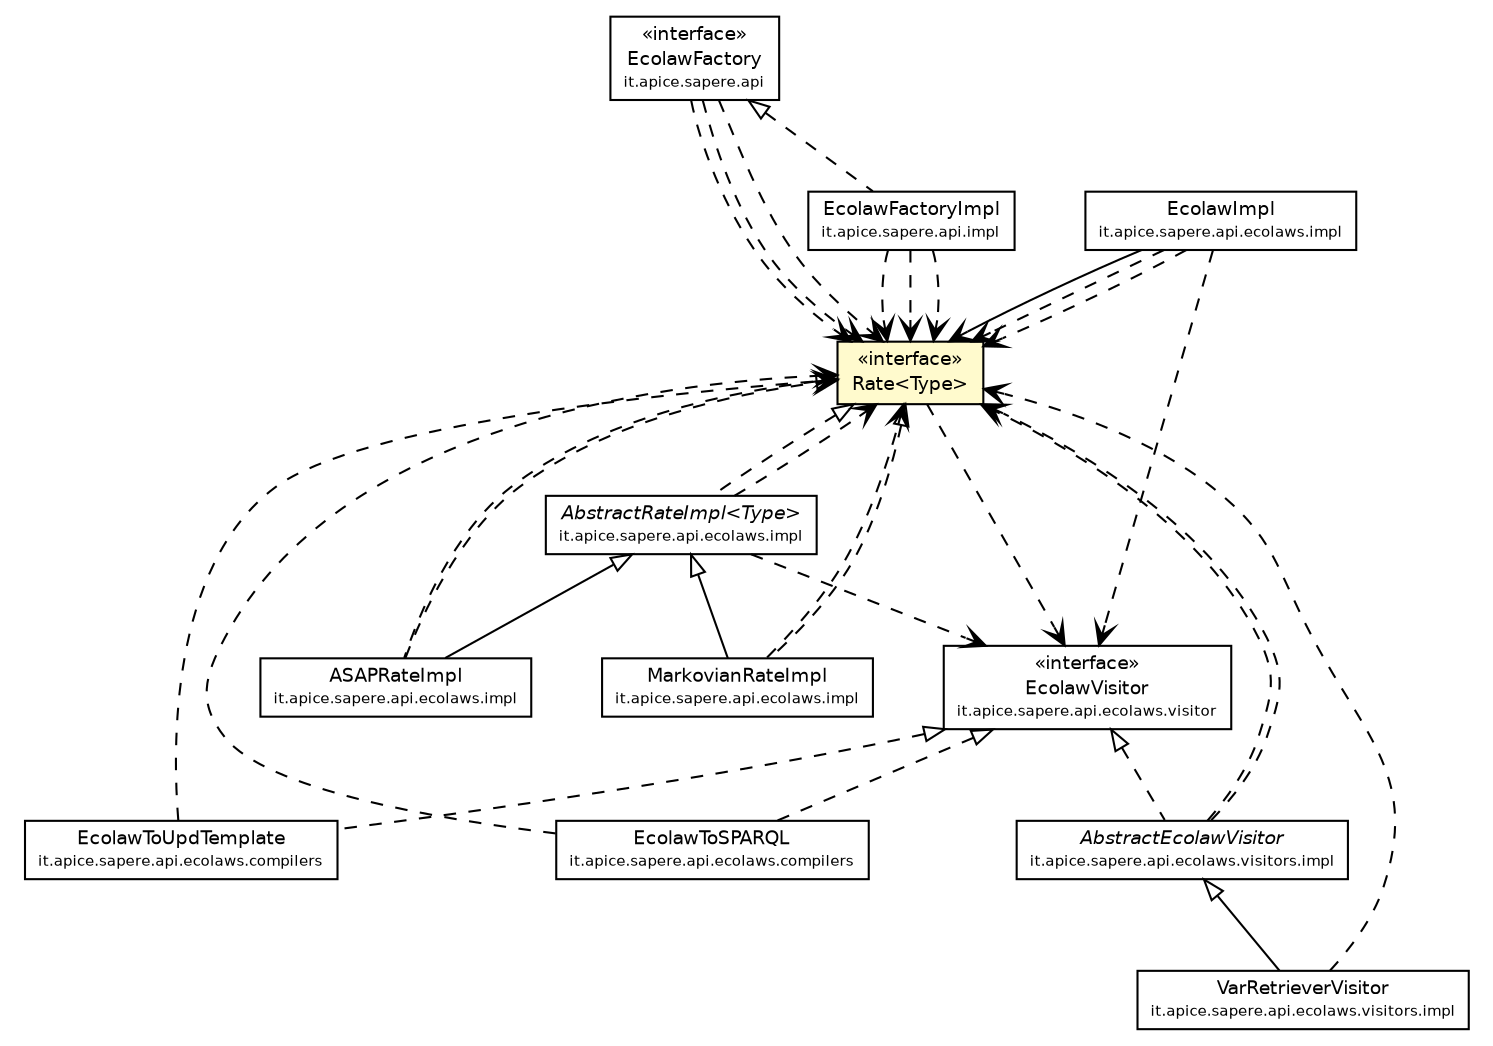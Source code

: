 #!/usr/local/bin/dot
#
# Class diagram 
# Generated by UmlGraph version 4.4 (http://www.spinellis.gr/sw/umlgraph)
#

digraph G {
	edge [fontname="Helvetica",fontsize=10,labelfontname="Helvetica",labelfontsize=10];
	node [fontname="Helvetica",fontsize=10,shape=plaintext];
	// it.apice.sapere.api.EcolawFactory
	c16659 [label=<<table border="0" cellborder="1" cellspacing="0" cellpadding="2" port="p" href="../EcolawFactory.html">
		<tr><td><table border="0" cellspacing="0" cellpadding="1">
			<tr><td> &laquo;interface&raquo; </td></tr>
			<tr><td> EcolawFactory </td></tr>
			<tr><td><font point-size="7.0"> it.apice.sapere.api </font></td></tr>
		</table></td></tr>
		</table>>, fontname="Helvetica", fontcolor="black", fontsize=9.0];
	// it.apice.sapere.api.ecolaws.Rate<Type>
	c16662 [label=<<table border="0" cellborder="1" cellspacing="0" cellpadding="2" port="p" bgcolor="lemonChiffon" href="./Rate.html">
		<tr><td><table border="0" cellspacing="0" cellpadding="1">
			<tr><td> &laquo;interface&raquo; </td></tr>
			<tr><td> Rate&lt;Type&gt; </td></tr>
		</table></td></tr>
		</table>>, fontname="Helvetica", fontcolor="black", fontsize=9.0];
	// it.apice.sapere.api.ecolaws.visitor.EcolawVisitor
	c16695 [label=<<table border="0" cellborder="1" cellspacing="0" cellpadding="2" port="p" href="./visitor/EcolawVisitor.html">
		<tr><td><table border="0" cellspacing="0" cellpadding="1">
			<tr><td> &laquo;interface&raquo; </td></tr>
			<tr><td> EcolawVisitor </td></tr>
			<tr><td><font point-size="7.0"> it.apice.sapere.api.ecolaws.visitor </font></td></tr>
		</table></td></tr>
		</table>>, fontname="Helvetica", fontcolor="black", fontsize=9.0];
	// it.apice.sapere.api.ecolaws.compilers.EcolawToUpdTemplate
	c16752 [label=<<table border="0" cellborder="1" cellspacing="0" cellpadding="2" port="p" href="./compilers/EcolawToUpdTemplate.html">
		<tr><td><table border="0" cellspacing="0" cellpadding="1">
			<tr><td> EcolawToUpdTemplate </td></tr>
			<tr><td><font point-size="7.0"> it.apice.sapere.api.ecolaws.compilers </font></td></tr>
		</table></td></tr>
		</table>>, fontname="Helvetica", fontcolor="black", fontsize=9.0];
	// it.apice.sapere.api.ecolaws.compilers.EcolawToSPARQL
	c16753 [label=<<table border="0" cellborder="1" cellspacing="0" cellpadding="2" port="p" href="./compilers/EcolawToSPARQL.html">
		<tr><td><table border="0" cellspacing="0" cellpadding="1">
			<tr><td> EcolawToSPARQL </td></tr>
			<tr><td><font point-size="7.0"> it.apice.sapere.api.ecolaws.compilers </font></td></tr>
		</table></td></tr>
		</table>>, fontname="Helvetica", fontcolor="black", fontsize=9.0];
	// it.apice.sapere.api.ecolaws.impl.MarkovianRateImpl
	c16770 [label=<<table border="0" cellborder="1" cellspacing="0" cellpadding="2" port="p" href="./impl/MarkovianRateImpl.html">
		<tr><td><table border="0" cellspacing="0" cellpadding="1">
			<tr><td> MarkovianRateImpl </td></tr>
			<tr><td><font point-size="7.0"> it.apice.sapere.api.ecolaws.impl </font></td></tr>
		</table></td></tr>
		</table>>, fontname="Helvetica", fontcolor="black", fontsize=9.0];
	// it.apice.sapere.api.ecolaws.impl.EcolawImpl
	c16771 [label=<<table border="0" cellborder="1" cellspacing="0" cellpadding="2" port="p" href="./impl/EcolawImpl.html">
		<tr><td><table border="0" cellspacing="0" cellpadding="1">
			<tr><td> EcolawImpl </td></tr>
			<tr><td><font point-size="7.0"> it.apice.sapere.api.ecolaws.impl </font></td></tr>
		</table></td></tr>
		</table>>, fontname="Helvetica", fontcolor="black", fontsize=9.0];
	// it.apice.sapere.api.ecolaws.impl.ASAPRateImpl
	c16773 [label=<<table border="0" cellborder="1" cellspacing="0" cellpadding="2" port="p" href="./impl/ASAPRateImpl.html">
		<tr><td><table border="0" cellspacing="0" cellpadding="1">
			<tr><td> ASAPRateImpl </td></tr>
			<tr><td><font point-size="7.0"> it.apice.sapere.api.ecolaws.impl </font></td></tr>
		</table></td></tr>
		</table>>, fontname="Helvetica", fontcolor="black", fontsize=9.0];
	// it.apice.sapere.api.ecolaws.impl.AbstractRateImpl<Type>
	c16774 [label=<<table border="0" cellborder="1" cellspacing="0" cellpadding="2" port="p" href="./impl/AbstractRateImpl.html">
		<tr><td><table border="0" cellspacing="0" cellpadding="1">
			<tr><td><font face="Helvetica-Oblique"> AbstractRateImpl&lt;Type&gt; </font></td></tr>
			<tr><td><font point-size="7.0"> it.apice.sapere.api.ecolaws.impl </font></td></tr>
		</table></td></tr>
		</table>>, fontname="Helvetica", fontcolor="black", fontsize=9.0];
	// it.apice.sapere.api.ecolaws.visitors.impl.VarRetrieverVisitor
	c16785 [label=<<table border="0" cellborder="1" cellspacing="0" cellpadding="2" port="p" href="./visitors/impl/VarRetrieverVisitor.html">
		<tr><td><table border="0" cellspacing="0" cellpadding="1">
			<tr><td> VarRetrieverVisitor </td></tr>
			<tr><td><font point-size="7.0"> it.apice.sapere.api.ecolaws.visitors.impl </font></td></tr>
		</table></td></tr>
		</table>>, fontname="Helvetica", fontcolor="black", fontsize=9.0];
	// it.apice.sapere.api.ecolaws.visitors.impl.AbstractEcolawVisitor
	c16786 [label=<<table border="0" cellborder="1" cellspacing="0" cellpadding="2" port="p" href="./visitors/impl/AbstractEcolawVisitor.html">
		<tr><td><table border="0" cellspacing="0" cellpadding="1">
			<tr><td><font face="Helvetica-Oblique"> AbstractEcolawVisitor </font></td></tr>
			<tr><td><font point-size="7.0"> it.apice.sapere.api.ecolaws.visitors.impl </font></td></tr>
		</table></td></tr>
		</table>>, fontname="Helvetica", fontcolor="black", fontsize=9.0];
	// it.apice.sapere.api.impl.EcolawFactoryImpl
	c16791 [label=<<table border="0" cellborder="1" cellspacing="0" cellpadding="2" port="p" href="../impl/EcolawFactoryImpl.html">
		<tr><td><table border="0" cellspacing="0" cellpadding="1">
			<tr><td> EcolawFactoryImpl </td></tr>
			<tr><td><font point-size="7.0"> it.apice.sapere.api.impl </font></td></tr>
		</table></td></tr>
		</table>>, fontname="Helvetica", fontcolor="black", fontsize=9.0];
	//it.apice.sapere.api.ecolaws.compilers.EcolawToUpdTemplate implements it.apice.sapere.api.ecolaws.visitor.EcolawVisitor
	c16695:p -> c16752:p [dir=back,arrowtail=empty,style=dashed];
	//it.apice.sapere.api.ecolaws.compilers.EcolawToSPARQL implements it.apice.sapere.api.ecolaws.visitor.EcolawVisitor
	c16695:p -> c16753:p [dir=back,arrowtail=empty,style=dashed];
	//it.apice.sapere.api.ecolaws.impl.MarkovianRateImpl extends it.apice.sapere.api.ecolaws.impl.AbstractRateImpl<it.apice.sapere.api.lsas.values.DoubleValue>
	c16774:p -> c16770:p [dir=back,arrowtail=empty];
	//it.apice.sapere.api.ecolaws.impl.MarkovianRateImpl implements it.apice.sapere.api.ecolaws.Rate<Type>
	c16662:p -> c16770:p [dir=back,arrowtail=empty,style=dashed];
	//it.apice.sapere.api.ecolaws.impl.ASAPRateImpl extends it.apice.sapere.api.ecolaws.impl.AbstractRateImpl<java.lang.Double>
	c16774:p -> c16773:p [dir=back,arrowtail=empty];
	//it.apice.sapere.api.ecolaws.impl.ASAPRateImpl implements it.apice.sapere.api.ecolaws.Rate<Type>
	c16662:p -> c16773:p [dir=back,arrowtail=empty,style=dashed];
	//it.apice.sapere.api.ecolaws.impl.AbstractRateImpl<Type> implements it.apice.sapere.api.ecolaws.Rate<Type>
	c16662:p -> c16774:p [dir=back,arrowtail=empty,style=dashed];
	//it.apice.sapere.api.ecolaws.visitors.impl.VarRetrieverVisitor extends it.apice.sapere.api.ecolaws.visitors.impl.AbstractEcolawVisitor
	c16786:p -> c16785:p [dir=back,arrowtail=empty];
	//it.apice.sapere.api.ecolaws.visitors.impl.AbstractEcolawVisitor implements it.apice.sapere.api.ecolaws.visitor.EcolawVisitor
	c16695:p -> c16786:p [dir=back,arrowtail=empty,style=dashed];
	//it.apice.sapere.api.impl.EcolawFactoryImpl implements it.apice.sapere.api.EcolawFactory
	c16659:p -> c16791:p [dir=back,arrowtail=empty,style=dashed];
	// it.apice.sapere.api.ecolaws.impl.EcolawImpl NAVASSOC it.apice.sapere.api.ecolaws.Rate<Type>
	c16771:p -> c16662:p [taillabel="", label="", headlabel="", fontname="Helvetica", fontcolor="black", fontsize=10.0, color="black", arrowhead=open];
	// it.apice.sapere.api.EcolawFactory DEPEND it.apice.sapere.api.ecolaws.Rate<Type>
	c16659:p -> c16662:p [taillabel="", label="", headlabel="", fontname="Helvetica", fontcolor="black", fontsize=10.0, color="black", arrowhead=open, style=dashed];
	// it.apice.sapere.api.EcolawFactory DEPEND it.apice.sapere.api.ecolaws.Rate<Type>
	c16659:p -> c16662:p [taillabel="", label="", headlabel="", fontname="Helvetica", fontcolor="black", fontsize=10.0, color="black", arrowhead=open, style=dashed];
	// it.apice.sapere.api.EcolawFactory DEPEND it.apice.sapere.api.ecolaws.Rate<Type>
	c16659:p -> c16662:p [taillabel="", label="", headlabel="", fontname="Helvetica", fontcolor="black", fontsize=10.0, color="black", arrowhead=open, style=dashed];
	// it.apice.sapere.api.ecolaws.Rate<Type> DEPEND it.apice.sapere.api.ecolaws.visitor.EcolawVisitor
	c16662:p -> c16695:p [taillabel="", label="", headlabel="", fontname="Helvetica", fontcolor="black", fontsize=10.0, color="black", arrowhead=open, style=dashed];
	// it.apice.sapere.api.ecolaws.compilers.EcolawToUpdTemplate DEPEND it.apice.sapere.api.ecolaws.Rate<Type>
	c16752:p -> c16662:p [taillabel="", label="", headlabel="", fontname="Helvetica", fontcolor="black", fontsize=10.0, color="black", arrowhead=open, style=dashed];
	// it.apice.sapere.api.ecolaws.compilers.EcolawToSPARQL DEPEND it.apice.sapere.api.ecolaws.Rate<Type>
	c16753:p -> c16662:p [taillabel="", label="", headlabel="", fontname="Helvetica", fontcolor="black", fontsize=10.0, color="black", arrowhead=open, style=dashed];
	// it.apice.sapere.api.ecolaws.impl.MarkovianRateImpl DEPEND it.apice.sapere.api.ecolaws.Rate<Type>
	c16770:p -> c16662:p [taillabel="", label="", headlabel="", fontname="Helvetica", fontcolor="black", fontsize=10.0, color="black", arrowhead=open, style=dashed];
	// it.apice.sapere.api.ecolaws.impl.EcolawImpl DEPEND it.apice.sapere.api.ecolaws.Rate<Type>
	c16771:p -> c16662:p [taillabel="", label="", headlabel="", fontname="Helvetica", fontcolor="black", fontsize=10.0, color="black", arrowhead=open, style=dashed];
	// it.apice.sapere.api.ecolaws.impl.EcolawImpl DEPEND it.apice.sapere.api.ecolaws.visitor.EcolawVisitor
	c16771:p -> c16695:p [taillabel="", label="", headlabel="", fontname="Helvetica", fontcolor="black", fontsize=10.0, color="black", arrowhead=open, style=dashed];
	// it.apice.sapere.api.ecolaws.impl.EcolawImpl DEPEND it.apice.sapere.api.ecolaws.Rate<Type>
	c16771:p -> c16662:p [taillabel="", label="", headlabel="", fontname="Helvetica", fontcolor="black", fontsize=10.0, color="black", arrowhead=open, style=dashed];
	// it.apice.sapere.api.ecolaws.impl.ASAPRateImpl DEPEND it.apice.sapere.api.ecolaws.Rate<Type>
	c16773:p -> c16662:p [taillabel="", label="", headlabel="", fontname="Helvetica", fontcolor="black", fontsize=10.0, color="black", arrowhead=open, style=dashed];
	// it.apice.sapere.api.ecolaws.impl.AbstractRateImpl<Type> DEPEND it.apice.sapere.api.ecolaws.visitor.EcolawVisitor
	c16774:p -> c16695:p [taillabel="", label="", headlabel="", fontname="Helvetica", fontcolor="black", fontsize=10.0, color="black", arrowhead=open, style=dashed];
	// it.apice.sapere.api.ecolaws.impl.AbstractRateImpl<Type> DEPEND it.apice.sapere.api.ecolaws.Rate<Type>
	c16774:p -> c16662:p [taillabel="", label="", headlabel="", fontname="Helvetica", fontcolor="black", fontsize=10.0, color="black", arrowhead=open, style=dashed];
	// it.apice.sapere.api.ecolaws.visitors.impl.VarRetrieverVisitor DEPEND it.apice.sapere.api.ecolaws.Rate<Type>
	c16785:p -> c16662:p [taillabel="", label="", headlabel="", fontname="Helvetica", fontcolor="black", fontsize=10.0, color="black", arrowhead=open, style=dashed];
	// it.apice.sapere.api.ecolaws.visitors.impl.AbstractEcolawVisitor DEPEND it.apice.sapere.api.ecolaws.Rate<Type>
	c16786:p -> c16662:p [taillabel="", label="", headlabel="", fontname="Helvetica", fontcolor="black", fontsize=10.0, color="black", arrowhead=open, style=dashed];
	// it.apice.sapere.api.ecolaws.visitors.impl.AbstractEcolawVisitor DEPEND it.apice.sapere.api.ecolaws.Rate<Type>
	c16786:p -> c16662:p [taillabel="", label="", headlabel="", fontname="Helvetica", fontcolor="black", fontsize=10.0, color="black", arrowhead=open, style=dashed];
	// it.apice.sapere.api.impl.EcolawFactoryImpl DEPEND it.apice.sapere.api.ecolaws.Rate<Type>
	c16791:p -> c16662:p [taillabel="", label="", headlabel="", fontname="Helvetica", fontcolor="black", fontsize=10.0, color="black", arrowhead=open, style=dashed];
	// it.apice.sapere.api.impl.EcolawFactoryImpl DEPEND it.apice.sapere.api.ecolaws.Rate<Type>
	c16791:p -> c16662:p [taillabel="", label="", headlabel="", fontname="Helvetica", fontcolor="black", fontsize=10.0, color="black", arrowhead=open, style=dashed];
	// it.apice.sapere.api.impl.EcolawFactoryImpl DEPEND it.apice.sapere.api.ecolaws.Rate<Type>
	c16791:p -> c16662:p [taillabel="", label="", headlabel="", fontname="Helvetica", fontcolor="black", fontsize=10.0, color="black", arrowhead=open, style=dashed];
}

